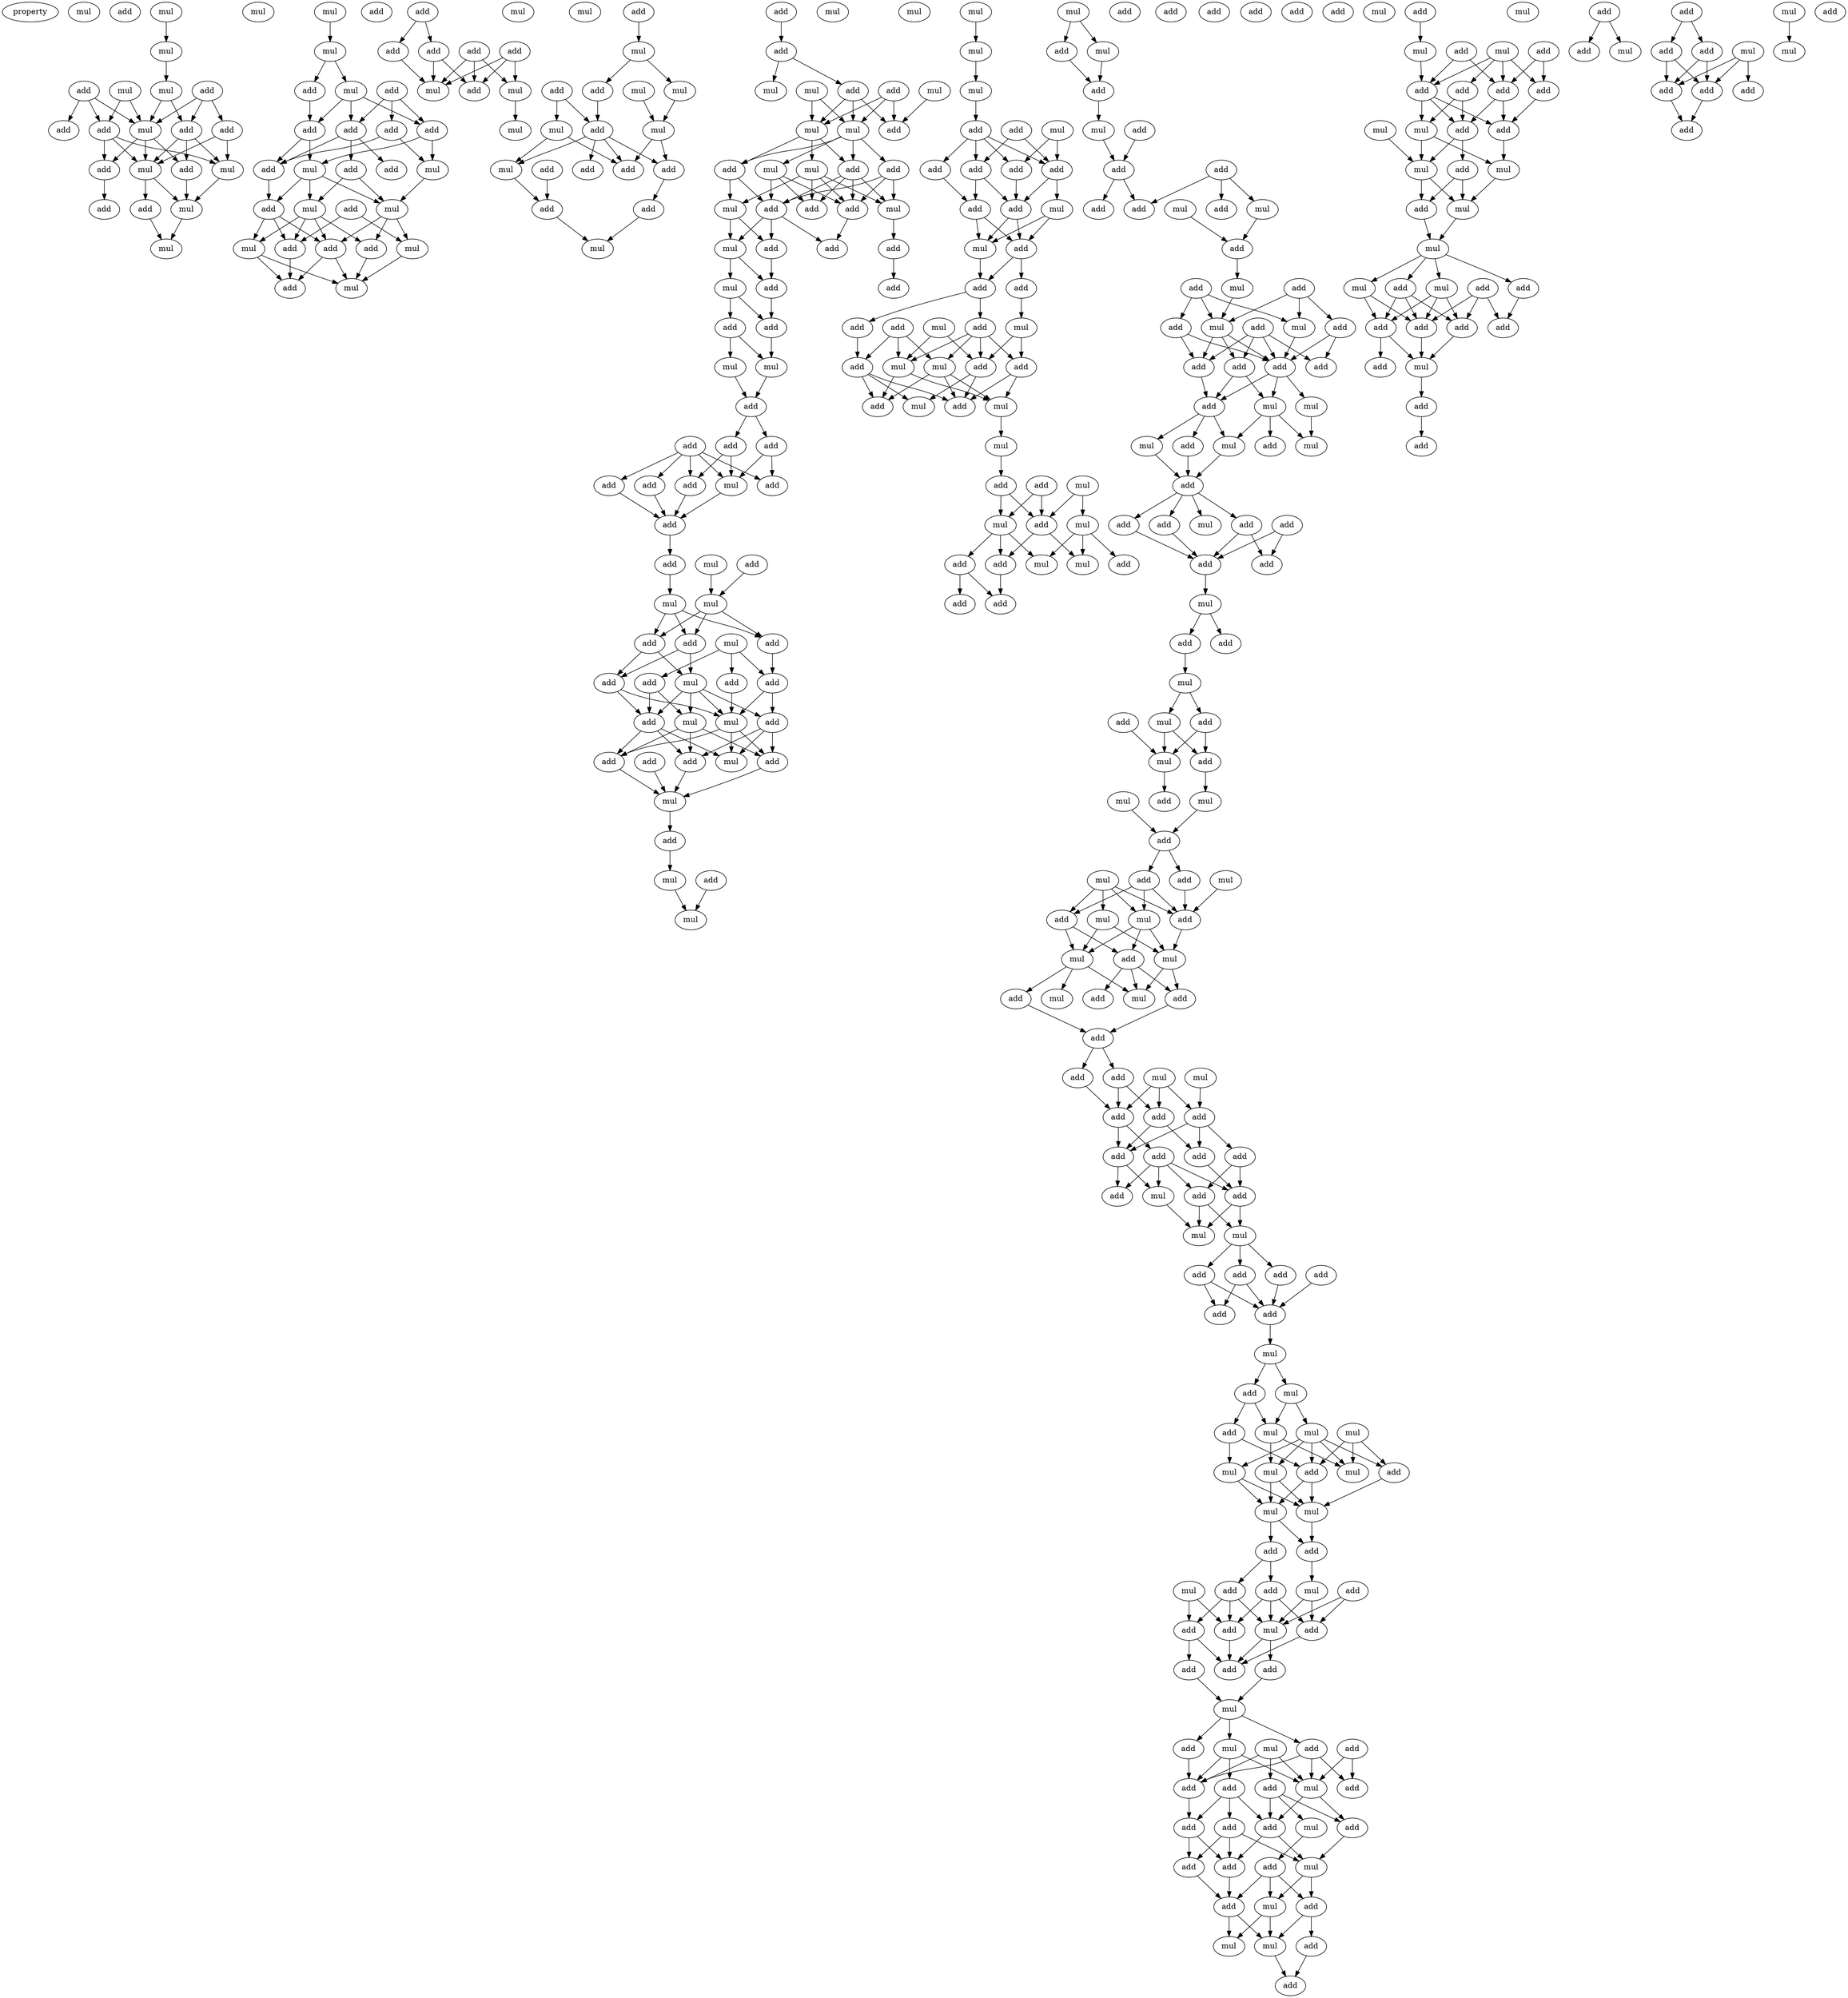 digraph {
    node [fontcolor=black]
    property [mul=2,lf=1.4]
    0 [ label = mul ];
    1 [ label = add ];
    2 [ label = mul ];
    3 [ label = mul ];
    4 [ label = mul ];
    5 [ label = mul ];
    6 [ label = mul ];
    7 [ label = add ];
    8 [ label = add ];
    9 [ label = mul ];
    10 [ label = add ];
    11 [ label = add ];
    12 [ label = add ];
    13 [ label = add ];
    14 [ label = mul ];
    15 [ label = add ];
    16 [ label = add ];
    17 [ label = mul ];
    18 [ label = add ];
    19 [ label = mul ];
    20 [ label = add ];
    21 [ label = mul ];
    22 [ label = mul ];
    23 [ label = mul ];
    24 [ label = mul ];
    25 [ label = add ];
    26 [ label = add ];
    27 [ label = add ];
    28 [ label = add ];
    29 [ label = add ];
    30 [ label = add ];
    31 [ label = mul ];
    32 [ label = add ];
    33 [ label = add ];
    34 [ label = mul ];
    35 [ label = add ];
    36 [ label = add ];
    37 [ label = mul ];
    38 [ label = mul ];
    39 [ label = add ];
    40 [ label = add ];
    41 [ label = mul ];
    42 [ label = mul ];
    43 [ label = add ];
    44 [ label = add ];
    45 [ label = add ];
    46 [ label = mul ];
    47 [ label = add ];
    48 [ label = add ];
    49 [ label = add ];
    50 [ label = add ];
    51 [ label = add ];
    52 [ label = add ];
    53 [ label = mul ];
    54 [ label = mul ];
    55 [ label = add ];
    56 [ label = mul ];
    57 [ label = mul ];
    58 [ label = mul ];
    59 [ label = add ];
    60 [ label = mul ];
    61 [ label = mul ];
    62 [ label = mul ];
    63 [ label = add ];
    64 [ label = add ];
    65 [ label = mul ];
    66 [ label = add ];
    67 [ label = mul ];
    68 [ label = add ];
    69 [ label = add ];
    70 [ label = add ];
    71 [ label = mul ];
    72 [ label = add ];
    73 [ label = add ];
    74 [ label = add ];
    75 [ label = mul ];
    76 [ label = add ];
    77 [ label = add ];
    78 [ label = mul ];
    79 [ label = mul ];
    80 [ label = add ];
    81 [ label = mul ];
    82 [ label = add ];
    83 [ label = mul ];
    84 [ label = add ];
    85 [ label = mul ];
    86 [ label = add ];
    87 [ label = add ];
    88 [ label = mul ];
    89 [ label = mul ];
    90 [ label = add ];
    91 [ label = add ];
    92 [ label = add ];
    93 [ label = mul ];
    94 [ label = add ];
    95 [ label = mul ];
    96 [ label = add ];
    97 [ label = mul ];
    98 [ label = add ];
    99 [ label = add ];
    100 [ label = add ];
    101 [ label = add ];
    102 [ label = mul ];
    103 [ label = add ];
    104 [ label = add ];
    105 [ label = mul ];
    106 [ label = mul ];
    107 [ label = mul ];
    108 [ label = mul ];
    109 [ label = add ];
    110 [ label = add ];
    111 [ label = add ];
    112 [ label = add ];
    113 [ label = add ];
    114 [ label = mul ];
    115 [ label = add ];
    116 [ label = add ];
    117 [ label = add ];
    118 [ label = add ];
    119 [ label = add ];
    120 [ label = mul ];
    121 [ label = add ];
    122 [ label = mul ];
    123 [ label = mul ];
    124 [ label = add ];
    125 [ label = add ];
    126 [ label = add ];
    127 [ label = mul ];
    128 [ label = add ];
    129 [ label = add ];
    130 [ label = mul ];
    131 [ label = add ];
    132 [ label = add ];
    133 [ label = add ];
    134 [ label = mul ];
    135 [ label = mul ];
    136 [ label = add ];
    137 [ label = add ];
    138 [ label = add ];
    139 [ label = add ];
    140 [ label = mul ];
    141 [ label = add ];
    142 [ label = mul ];
    143 [ label = add ];
    144 [ label = mul ];
    145 [ label = add ];
    146 [ label = mul ];
    147 [ label = mul ];
    148 [ label = mul ];
    149 [ label = mul ];
    150 [ label = add ];
    151 [ label = add ];
    152 [ label = mul ];
    153 [ label = add ];
    154 [ label = add ];
    155 [ label = add ];
    156 [ label = add ];
    157 [ label = add ];
    158 [ label = mul ];
    159 [ label = add ];
    160 [ label = add ];
    161 [ label = mul ];
    162 [ label = add ];
    163 [ label = add ];
    164 [ label = mul ];
    165 [ label = add ];
    166 [ label = add ];
    167 [ label = add ];
    168 [ label = mul ];
    169 [ label = mul ];
    170 [ label = add ];
    171 [ label = add ];
    172 [ label = mul ];
    173 [ label = add ];
    174 [ label = add ];
    175 [ label = mul ];
    176 [ label = add ];
    177 [ label = mul ];
    178 [ label = mul ];
    179 [ label = add ];
    180 [ label = mul ];
    181 [ label = add ];
    182 [ label = mul ];
    183 [ label = add ];
    184 [ label = mul ];
    185 [ label = add ];
    186 [ label = add ];
    187 [ label = mul ];
    188 [ label = add ];
    189 [ label = mul ];
    190 [ label = add ];
    191 [ label = add ];
    192 [ label = mul ];
    193 [ label = add ];
    194 [ label = add ];
    195 [ label = add ];
    196 [ label = mul ];
    197 [ label = add ];
    198 [ label = mul ];
    199 [ label = add ];
    200 [ label = add ];
    201 [ label = add ];
    202 [ label = mul ];
    203 [ label = add ];
    204 [ label = add ];
    205 [ label = mul ];
    206 [ label = add ];
    207 [ label = add ];
    208 [ label = add ];
    209 [ label = add ];
    210 [ label = mul ];
    211 [ label = add ];
    212 [ label = add ];
    213 [ label = mul ];
    214 [ label = add ];
    215 [ label = mul ];
    216 [ label = add ];
    217 [ label = add ];
    218 [ label = add ];
    219 [ label = add ];
    220 [ label = mul ];
    221 [ label = add ];
    222 [ label = mul ];
    223 [ label = mul ];
    224 [ label = add ];
    225 [ label = add ];
    226 [ label = mul ];
    227 [ label = mul ];
    228 [ label = add ];
    229 [ label = mul ];
    230 [ label = add ];
    231 [ label = add ];
    232 [ label = add ];
    233 [ label = add ];
    234 [ label = add ];
    235 [ label = add ];
    236 [ label = add ];
    237 [ label = mul ];
    238 [ label = add ];
    239 [ label = add ];
    240 [ label = mul ];
    241 [ label = mul ];
    242 [ label = add ];
    243 [ label = add ];
    244 [ label = add ];
    245 [ label = add ];
    246 [ label = mul ];
    247 [ label = add ];
    248 [ label = mul ];
    249 [ label = add ];
    250 [ label = mul ];
    251 [ label = add ];
    252 [ label = mul ];
    253 [ label = mul ];
    254 [ label = add ];
    255 [ label = add ];
    256 [ label = mul ];
    257 [ label = add ];
    258 [ label = mul ];
    259 [ label = add ];
    260 [ label = add ];
    261 [ label = mul ];
    262 [ label = mul ];
    263 [ label = add ];
    264 [ label = mul ];
    265 [ label = mul ];
    266 [ label = add ];
    267 [ label = add ];
    268 [ label = add ];
    269 [ label = mul ];
    270 [ label = add ];
    271 [ label = mul ];
    272 [ label = add ];
    273 [ label = add ];
    274 [ label = add ];
    275 [ label = add ];
    276 [ label = add ];
    277 [ label = add ];
    278 [ label = add ];
    279 [ label = add ];
    280 [ label = add ];
    281 [ label = mul ];
    282 [ label = add ];
    283 [ label = mul ];
    284 [ label = add ];
    285 [ label = add ];
    286 [ label = mul ];
    287 [ label = mul ];
    288 [ label = add ];
    289 [ label = add ];
    290 [ label = add ];
    291 [ label = add ];
    292 [ label = add ];
    293 [ label = add ];
    294 [ label = mul ];
    295 [ label = mul ];
    296 [ label = add ];
    297 [ label = mul ];
    298 [ label = add ];
    299 [ label = mul ];
    300 [ label = mul ];
    301 [ label = add ];
    302 [ label = mul ];
    303 [ label = mul ];
    304 [ label = add ];
    305 [ label = mul ];
    306 [ label = mul ];
    307 [ label = mul ];
    308 [ label = add ];
    309 [ label = add ];
    310 [ label = mul ];
    311 [ label = add ];
    312 [ label = add ];
    313 [ label = mul ];
    314 [ label = add ];
    315 [ label = mul ];
    316 [ label = add ];
    317 [ label = add ];
    318 [ label = add ];
    319 [ label = add ];
    320 [ label = add ];
    321 [ label = add ];
    322 [ label = mul ];
    323 [ label = add ];
    324 [ label = add ];
    325 [ label = mul ];
    326 [ label = add ];
    327 [ label = mul ];
    328 [ label = add ];
    329 [ label = add ];
    330 [ label = mul ];
    331 [ label = add ];
    332 [ label = add ];
    333 [ label = mul ];
    334 [ label = add ];
    335 [ label = add ];
    336 [ label = add ];
    337 [ label = add ];
    338 [ label = add ];
    339 [ label = mul ];
    340 [ label = add ];
    341 [ label = add ];
    342 [ label = add ];
    343 [ label = mul ];
    344 [ label = add ];
    345 [ label = add ];
    346 [ label = mul ];
    347 [ label = mul ];
    348 [ label = add ];
    349 [ label = add ];
    350 [ label = mul ];
    351 [ label = add ];
    352 [ label = add ];
    353 [ label = mul ];
    354 [ label = add ];
    355 [ label = add ];
    356 [ label = add ];
    357 [ label = add ];
    358 [ label = mul ];
    359 [ label = add ];
    360 [ label = add ];
    361 [ label = mul ];
    362 [ label = mul ];
    363 [ label = add ];
    364 [ label = mul ];
    365 [ label = mul ];
    366 [ label = add ];
    367 [ label = mul ];
    368 [ label = add ];
    369 [ label = mul ];
    370 [ label = add ];
    371 [ label = add ];
    372 [ label = mul ];
    373 [ label = add ];
    374 [ label = add ];
    375 [ label = add ];
    376 [ label = add ];
    377 [ label = mul ];
    378 [ label = add ];
    379 [ label = add ];
    380 [ label = mul ];
    381 [ label = add ];
    382 [ label = add ];
    383 [ label = add ];
    384 [ label = mul ];
    385 [ label = add ];
    386 [ label = mul ];
    387 [ label = add ];
    388 [ label = add ];
    389 [ label = add ];
    390 [ label = add ];
    391 [ label = mul ];
    392 [ label = add ];
    393 [ label = add ];
    394 [ label = add ];
    395 [ label = mul ];
    2 -> 4 [ name = 0 ];
    4 -> 6 [ name = 1 ];
    5 -> 9 [ name = 2 ];
    5 -> 13 [ name = 3 ];
    6 -> 9 [ name = 4 ];
    6 -> 11 [ name = 5 ];
    7 -> 9 [ name = 6 ];
    7 -> 11 [ name = 7 ];
    7 -> 12 [ name = 8 ];
    8 -> 9 [ name = 9 ];
    8 -> 10 [ name = 10 ];
    8 -> 13 [ name = 11 ];
    9 -> 15 [ name = 12 ];
    9 -> 16 [ name = 13 ];
    9 -> 17 [ name = 14 ];
    11 -> 14 [ name = 15 ];
    11 -> 16 [ name = 16 ];
    11 -> 17 [ name = 17 ];
    12 -> 14 [ name = 18 ];
    12 -> 17 [ name = 19 ];
    13 -> 14 [ name = 20 ];
    13 -> 15 [ name = 21 ];
    13 -> 17 [ name = 22 ];
    14 -> 19 [ name = 23 ];
    15 -> 20 [ name = 24 ];
    16 -> 19 [ name = 25 ];
    17 -> 18 [ name = 26 ];
    17 -> 19 [ name = 27 ];
    18 -> 22 [ name = 28 ];
    19 -> 22 [ name = 29 ];
    21 -> 23 [ name = 30 ];
    23 -> 24 [ name = 31 ];
    23 -> 25 [ name = 32 ];
    24 -> 27 [ name = 33 ];
    24 -> 28 [ name = 34 ];
    24 -> 30 [ name = 35 ];
    25 -> 30 [ name = 36 ];
    26 -> 27 [ name = 37 ];
    26 -> 28 [ name = 38 ];
    26 -> 29 [ name = 39 ];
    27 -> 31 [ name = 40 ];
    27 -> 34 [ name = 41 ];
    28 -> 32 [ name = 42 ];
    28 -> 33 [ name = 43 ];
    28 -> 35 [ name = 44 ];
    29 -> 31 [ name = 45 ];
    29 -> 33 [ name = 46 ];
    30 -> 33 [ name = 47 ];
    30 -> 34 [ name = 48 ];
    31 -> 38 [ name = 49 ];
    33 -> 39 [ name = 50 ];
    34 -> 37 [ name = 51 ];
    34 -> 38 [ name = 52 ];
    34 -> 39 [ name = 53 ];
    35 -> 37 [ name = 54 ];
    35 -> 38 [ name = 55 ];
    36 -> 42 [ name = 56 ];
    36 -> 44 [ name = 57 ];
    37 -> 40 [ name = 58 ];
    37 -> 41 [ name = 59 ];
    37 -> 43 [ name = 60 ];
    37 -> 44 [ name = 61 ];
    38 -> 40 [ name = 62 ];
    38 -> 42 [ name = 63 ];
    38 -> 43 [ name = 64 ];
    39 -> 41 [ name = 65 ];
    39 -> 43 [ name = 66 ];
    39 -> 44 [ name = 67 ];
    40 -> 46 [ name = 68 ];
    41 -> 45 [ name = 69 ];
    41 -> 46 [ name = 70 ];
    42 -> 46 [ name = 71 ];
    43 -> 45 [ name = 72 ];
    43 -> 46 [ name = 73 ];
    44 -> 45 [ name = 74 ];
    48 -> 50 [ name = 75 ];
    48 -> 51 [ name = 76 ];
    49 -> 53 [ name = 77 ];
    49 -> 54 [ name = 78 ];
    49 -> 55 [ name = 79 ];
    50 -> 54 [ name = 80 ];
    51 -> 54 [ name = 81 ];
    51 -> 55 [ name = 82 ];
    52 -> 53 [ name = 83 ];
    52 -> 54 [ name = 84 ];
    52 -> 55 [ name = 85 ];
    53 -> 56 [ name = 86 ];
    59 -> 60 [ name = 87 ];
    60 -> 62 [ name = 88 ];
    60 -> 64 [ name = 89 ];
    61 -> 65 [ name = 90 ];
    62 -> 65 [ name = 91 ];
    63 -> 66 [ name = 92 ];
    63 -> 67 [ name = 93 ];
    64 -> 66 [ name = 94 ];
    65 -> 68 [ name = 95 ];
    65 -> 70 [ name = 96 ];
    66 -> 68 [ name = 97 ];
    66 -> 70 [ name = 98 ];
    66 -> 71 [ name = 99 ];
    66 -> 72 [ name = 100 ];
    67 -> 70 [ name = 101 ];
    67 -> 71 [ name = 102 ];
    68 -> 74 [ name = 103 ];
    69 -> 73 [ name = 104 ];
    71 -> 73 [ name = 105 ];
    73 -> 75 [ name = 106 ];
    74 -> 75 [ name = 107 ];
    76 -> 77 [ name = 108 ];
    77 -> 79 [ name = 109 ];
    77 -> 80 [ name = 110 ];
    78 -> 83 [ name = 111 ];
    78 -> 85 [ name = 112 ];
    80 -> 83 [ name = 113 ];
    80 -> 84 [ name = 114 ];
    80 -> 85 [ name = 115 ];
    81 -> 84 [ name = 116 ];
    82 -> 83 [ name = 117 ];
    82 -> 84 [ name = 118 ];
    82 -> 85 [ name = 119 ];
    83 -> 86 [ name = 120 ];
    83 -> 87 [ name = 121 ];
    83 -> 88 [ name = 122 ];
    85 -> 86 [ name = 123 ];
    85 -> 87 [ name = 124 ];
    85 -> 89 [ name = 125 ];
    85 -> 90 [ name = 126 ];
    86 -> 93 [ name = 127 ];
    86 -> 94 [ name = 128 ];
    87 -> 91 [ name = 129 ];
    87 -> 92 [ name = 130 ];
    87 -> 94 [ name = 131 ];
    87 -> 95 [ name = 132 ];
    88 -> 91 [ name = 133 ];
    88 -> 92 [ name = 134 ];
    88 -> 93 [ name = 135 ];
    88 -> 95 [ name = 136 ];
    89 -> 91 [ name = 137 ];
    89 -> 92 [ name = 138 ];
    89 -> 94 [ name = 139 ];
    90 -> 92 [ name = 140 ];
    90 -> 94 [ name = 141 ];
    90 -> 95 [ name = 142 ];
    92 -> 99 [ name = 143 ];
    93 -> 97 [ name = 144 ];
    93 -> 98 [ name = 145 ];
    94 -> 97 [ name = 146 ];
    94 -> 98 [ name = 147 ];
    94 -> 99 [ name = 148 ];
    95 -> 96 [ name = 149 ];
    96 -> 101 [ name = 150 ];
    97 -> 100 [ name = 151 ];
    97 -> 102 [ name = 152 ];
    98 -> 100 [ name = 153 ];
    100 -> 103 [ name = 154 ];
    102 -> 103 [ name = 155 ];
    102 -> 104 [ name = 156 ];
    103 -> 108 [ name = 157 ];
    104 -> 107 [ name = 158 ];
    104 -> 108 [ name = 159 ];
    107 -> 109 [ name = 160 ];
    108 -> 109 [ name = 161 ];
    109 -> 110 [ name = 162 ];
    109 -> 112 [ name = 163 ];
    110 -> 114 [ name = 164 ];
    110 -> 115 [ name = 165 ];
    111 -> 113 [ name = 166 ];
    111 -> 114 [ name = 167 ];
    111 -> 115 [ name = 168 ];
    111 -> 116 [ name = 169 ];
    111 -> 117 [ name = 170 ];
    112 -> 114 [ name = 171 ];
    112 -> 117 [ name = 172 ];
    113 -> 118 [ name = 173 ];
    114 -> 118 [ name = 174 ];
    116 -> 118 [ name = 175 ];
    117 -> 118 [ name = 176 ];
    118 -> 119 [ name = 177 ];
    119 -> 122 [ name = 178 ];
    120 -> 123 [ name = 179 ];
    121 -> 123 [ name = 180 ];
    122 -> 124 [ name = 181 ];
    122 -> 125 [ name = 182 ];
    122 -> 126 [ name = 183 ];
    123 -> 124 [ name = 184 ];
    123 -> 125 [ name = 185 ];
    123 -> 126 [ name = 186 ];
    124 -> 129 [ name = 187 ];
    124 -> 130 [ name = 188 ];
    125 -> 128 [ name = 189 ];
    126 -> 129 [ name = 190 ];
    126 -> 130 [ name = 191 ];
    127 -> 128 [ name = 192 ];
    127 -> 131 [ name = 193 ];
    127 -> 132 [ name = 194 ];
    128 -> 135 [ name = 195 ];
    128 -> 136 [ name = 196 ];
    129 -> 133 [ name = 197 ];
    129 -> 135 [ name = 198 ];
    130 -> 133 [ name = 199 ];
    130 -> 134 [ name = 200 ];
    130 -> 135 [ name = 201 ];
    130 -> 136 [ name = 202 ];
    131 -> 133 [ name = 203 ];
    131 -> 134 [ name = 204 ];
    132 -> 135 [ name = 205 ];
    133 -> 137 [ name = 206 ];
    133 -> 139 [ name = 207 ];
    133 -> 140 [ name = 208 ];
    134 -> 137 [ name = 209 ];
    134 -> 139 [ name = 210 ];
    134 -> 141 [ name = 211 ];
    135 -> 137 [ name = 212 ];
    135 -> 140 [ name = 213 ];
    135 -> 141 [ name = 214 ];
    136 -> 139 [ name = 215 ];
    136 -> 140 [ name = 216 ];
    136 -> 141 [ name = 217 ];
    137 -> 142 [ name = 218 ];
    138 -> 142 [ name = 219 ];
    139 -> 142 [ name = 220 ];
    141 -> 142 [ name = 221 ];
    142 -> 143 [ name = 222 ];
    143 -> 144 [ name = 223 ];
    144 -> 147 [ name = 224 ];
    145 -> 147 [ name = 225 ];
    146 -> 148 [ name = 226 ];
    148 -> 149 [ name = 227 ];
    149 -> 150 [ name = 228 ];
    150 -> 153 [ name = 229 ];
    150 -> 154 [ name = 230 ];
    150 -> 155 [ name = 231 ];
    150 -> 156 [ name = 232 ];
    151 -> 154 [ name = 233 ];
    151 -> 155 [ name = 234 ];
    152 -> 153 [ name = 235 ];
    152 -> 155 [ name = 236 ];
    153 -> 159 [ name = 237 ];
    154 -> 157 [ name = 238 ];
    154 -> 159 [ name = 239 ];
    155 -> 158 [ name = 240 ];
    155 -> 159 [ name = 241 ];
    156 -> 157 [ name = 242 ];
    157 -> 160 [ name = 243 ];
    157 -> 161 [ name = 244 ];
    158 -> 160 [ name = 245 ];
    158 -> 161 [ name = 246 ];
    159 -> 160 [ name = 247 ];
    159 -> 161 [ name = 248 ];
    160 -> 162 [ name = 249 ];
    160 -> 163 [ name = 250 ];
    161 -> 162 [ name = 251 ];
    162 -> 165 [ name = 252 ];
    162 -> 167 [ name = 253 ];
    163 -> 168 [ name = 254 ];
    164 -> 172 [ name = 255 ];
    164 -> 173 [ name = 256 ];
    165 -> 171 [ name = 257 ];
    166 -> 169 [ name = 258 ];
    166 -> 171 [ name = 259 ];
    166 -> 172 [ name = 260 ];
    167 -> 169 [ name = 261 ];
    167 -> 170 [ name = 262 ];
    167 -> 172 [ name = 263 ];
    167 -> 173 [ name = 264 ];
    168 -> 170 [ name = 265 ];
    168 -> 173 [ name = 266 ];
    169 -> 174 [ name = 267 ];
    169 -> 176 [ name = 268 ];
    169 -> 177 [ name = 269 ];
    170 -> 176 [ name = 270 ];
    170 -> 177 [ name = 271 ];
    171 -> 174 [ name = 272 ];
    171 -> 175 [ name = 273 ];
    171 -> 176 [ name = 274 ];
    172 -> 174 [ name = 275 ];
    172 -> 177 [ name = 276 ];
    173 -> 175 [ name = 277 ];
    173 -> 176 [ name = 278 ];
    177 -> 178 [ name = 279 ];
    178 -> 181 [ name = 280 ];
    179 -> 183 [ name = 281 ];
    179 -> 184 [ name = 282 ];
    180 -> 182 [ name = 283 ];
    180 -> 183 [ name = 284 ];
    181 -> 183 [ name = 285 ];
    181 -> 184 [ name = 286 ];
    182 -> 187 [ name = 287 ];
    182 -> 188 [ name = 288 ];
    182 -> 189 [ name = 289 ];
    183 -> 186 [ name = 290 ];
    183 -> 189 [ name = 291 ];
    184 -> 185 [ name = 292 ];
    184 -> 186 [ name = 293 ];
    184 -> 187 [ name = 294 ];
    185 -> 190 [ name = 295 ];
    185 -> 191 [ name = 296 ];
    186 -> 191 [ name = 297 ];
    192 -> 193 [ name = 298 ];
    192 -> 196 [ name = 299 ];
    193 -> 197 [ name = 300 ];
    196 -> 197 [ name = 301 ];
    197 -> 198 [ name = 302 ];
    198 -> 201 [ name = 303 ];
    199 -> 201 [ name = 304 ];
    200 -> 202 [ name = 305 ];
    200 -> 203 [ name = 306 ];
    200 -> 206 [ name = 307 ];
    201 -> 204 [ name = 308 ];
    201 -> 206 [ name = 309 ];
    202 -> 207 [ name = 310 ];
    205 -> 207 [ name = 311 ];
    207 -> 210 [ name = 312 ];
    208 -> 211 [ name = 313 ];
    208 -> 213 [ name = 314 ];
    208 -> 215 [ name = 315 ];
    209 -> 212 [ name = 316 ];
    209 -> 213 [ name = 317 ];
    209 -> 215 [ name = 318 ];
    210 -> 213 [ name = 319 ];
    211 -> 216 [ name = 320 ];
    211 -> 219 [ name = 321 ];
    212 -> 216 [ name = 322 ];
    212 -> 218 [ name = 323 ];
    213 -> 216 [ name = 324 ];
    213 -> 217 [ name = 325 ];
    213 -> 219 [ name = 326 ];
    214 -> 216 [ name = 327 ];
    214 -> 217 [ name = 328 ];
    214 -> 218 [ name = 329 ];
    214 -> 219 [ name = 330 ];
    215 -> 216 [ name = 331 ];
    216 -> 220 [ name = 332 ];
    216 -> 221 [ name = 333 ];
    216 -> 222 [ name = 334 ];
    217 -> 221 [ name = 335 ];
    217 -> 222 [ name = 336 ];
    219 -> 221 [ name = 337 ];
    220 -> 223 [ name = 338 ];
    221 -> 224 [ name = 339 ];
    221 -> 226 [ name = 340 ];
    221 -> 227 [ name = 341 ];
    222 -> 223 [ name = 342 ];
    222 -> 225 [ name = 343 ];
    222 -> 227 [ name = 344 ];
    224 -> 228 [ name = 345 ];
    226 -> 228 [ name = 346 ];
    227 -> 228 [ name = 347 ];
    228 -> 229 [ name = 348 ];
    228 -> 230 [ name = 349 ];
    228 -> 231 [ name = 350 ];
    228 -> 233 [ name = 351 ];
    230 -> 234 [ name = 352 ];
    231 -> 234 [ name = 353 ];
    231 -> 235 [ name = 354 ];
    232 -> 234 [ name = 355 ];
    232 -> 235 [ name = 356 ];
    233 -> 234 [ name = 357 ];
    234 -> 237 [ name = 358 ];
    237 -> 238 [ name = 359 ];
    237 -> 239 [ name = 360 ];
    238 -> 240 [ name = 361 ];
    240 -> 241 [ name = 362 ];
    240 -> 243 [ name = 363 ];
    241 -> 245 [ name = 364 ];
    241 -> 246 [ name = 365 ];
    243 -> 245 [ name = 366 ];
    243 -> 246 [ name = 367 ];
    244 -> 246 [ name = 368 ];
    245 -> 248 [ name = 369 ];
    246 -> 249 [ name = 370 ];
    248 -> 251 [ name = 371 ];
    250 -> 251 [ name = 372 ];
    251 -> 254 [ name = 373 ];
    251 -> 255 [ name = 374 ];
    252 -> 259 [ name = 375 ];
    253 -> 256 [ name = 376 ];
    253 -> 257 [ name = 377 ];
    253 -> 258 [ name = 378 ];
    253 -> 259 [ name = 379 ];
    254 -> 259 [ name = 380 ];
    255 -> 257 [ name = 381 ];
    255 -> 258 [ name = 382 ];
    255 -> 259 [ name = 383 ];
    256 -> 261 [ name = 384 ];
    256 -> 262 [ name = 385 ];
    257 -> 260 [ name = 386 ];
    257 -> 261 [ name = 387 ];
    258 -> 260 [ name = 388 ];
    258 -> 261 [ name = 389 ];
    258 -> 262 [ name = 390 ];
    259 -> 262 [ name = 391 ];
    260 -> 264 [ name = 392 ];
    260 -> 266 [ name = 393 ];
    260 -> 267 [ name = 394 ];
    261 -> 263 [ name = 395 ];
    261 -> 264 [ name = 396 ];
    261 -> 265 [ name = 397 ];
    262 -> 264 [ name = 398 ];
    262 -> 266 [ name = 399 ];
    263 -> 268 [ name = 400 ];
    266 -> 268 [ name = 401 ];
    268 -> 270 [ name = 402 ];
    268 -> 273 [ name = 403 ];
    269 -> 274 [ name = 404 ];
    269 -> 275 [ name = 405 ];
    269 -> 276 [ name = 406 ];
    270 -> 275 [ name = 407 ];
    270 -> 276 [ name = 408 ];
    271 -> 274 [ name = 409 ];
    273 -> 276 [ name = 410 ];
    274 -> 278 [ name = 411 ];
    274 -> 279 [ name = 412 ];
    274 -> 280 [ name = 413 ];
    275 -> 278 [ name = 414 ];
    275 -> 279 [ name = 415 ];
    276 -> 277 [ name = 416 ];
    276 -> 278 [ name = 417 ];
    277 -> 281 [ name = 418 ];
    277 -> 282 [ name = 419 ];
    277 -> 284 [ name = 420 ];
    277 -> 285 [ name = 421 ];
    278 -> 281 [ name = 422 ];
    278 -> 285 [ name = 423 ];
    279 -> 284 [ name = 424 ];
    280 -> 282 [ name = 425 ];
    280 -> 284 [ name = 426 ];
    281 -> 286 [ name = 427 ];
    282 -> 286 [ name = 428 ];
    282 -> 287 [ name = 429 ];
    284 -> 286 [ name = 430 ];
    284 -> 287 [ name = 431 ];
    287 -> 289 [ name = 432 ];
    287 -> 290 [ name = 433 ];
    287 -> 291 [ name = 434 ];
    288 -> 292 [ name = 435 ];
    289 -> 292 [ name = 436 ];
    289 -> 293 [ name = 437 ];
    290 -> 292 [ name = 438 ];
    291 -> 292 [ name = 439 ];
    291 -> 293 [ name = 440 ];
    292 -> 294 [ name = 441 ];
    294 -> 295 [ name = 442 ];
    294 -> 296 [ name = 443 ];
    295 -> 297 [ name = 444 ];
    295 -> 300 [ name = 445 ];
    296 -> 297 [ name = 446 ];
    296 -> 298 [ name = 447 ];
    297 -> 302 [ name = 448 ];
    297 -> 303 [ name = 449 ];
    298 -> 304 [ name = 450 ];
    298 -> 305 [ name = 451 ];
    299 -> 301 [ name = 452 ];
    299 -> 303 [ name = 453 ];
    299 -> 304 [ name = 454 ];
    300 -> 301 [ name = 455 ];
    300 -> 302 [ name = 456 ];
    300 -> 303 [ name = 457 ];
    300 -> 304 [ name = 458 ];
    300 -> 305 [ name = 459 ];
    301 -> 306 [ name = 460 ];
    302 -> 306 [ name = 461 ];
    302 -> 307 [ name = 462 ];
    304 -> 306 [ name = 463 ];
    304 -> 307 [ name = 464 ];
    305 -> 306 [ name = 465 ];
    305 -> 307 [ name = 466 ];
    306 -> 308 [ name = 467 ];
    307 -> 308 [ name = 468 ];
    307 -> 309 [ name = 469 ];
    308 -> 310 [ name = 470 ];
    309 -> 311 [ name = 471 ];
    309 -> 312 [ name = 472 ];
    310 -> 315 [ name = 473 ];
    310 -> 317 [ name = 474 ];
    311 -> 315 [ name = 475 ];
    311 -> 316 [ name = 476 ];
    311 -> 318 [ name = 477 ];
    312 -> 315 [ name = 478 ];
    312 -> 316 [ name = 479 ];
    312 -> 317 [ name = 480 ];
    313 -> 316 [ name = 481 ];
    313 -> 318 [ name = 482 ];
    314 -> 315 [ name = 483 ];
    314 -> 317 [ name = 484 ];
    315 -> 319 [ name = 485 ];
    315 -> 321 [ name = 486 ];
    316 -> 321 [ name = 487 ];
    317 -> 321 [ name = 488 ];
    318 -> 320 [ name = 489 ];
    318 -> 321 [ name = 490 ];
    319 -> 322 [ name = 491 ];
    320 -> 322 [ name = 492 ];
    322 -> 323 [ name = 493 ];
    322 -> 325 [ name = 494 ];
    322 -> 326 [ name = 495 ];
    323 -> 328 [ name = 496 ];
    323 -> 330 [ name = 497 ];
    323 -> 331 [ name = 498 ];
    324 -> 330 [ name = 499 ];
    324 -> 331 [ name = 500 ];
    325 -> 328 [ name = 501 ];
    325 -> 330 [ name = 502 ];
    325 -> 332 [ name = 503 ];
    326 -> 328 [ name = 504 ];
    327 -> 328 [ name = 505 ];
    327 -> 329 [ name = 506 ];
    327 -> 330 [ name = 507 ];
    328 -> 334 [ name = 508 ];
    329 -> 333 [ name = 509 ];
    329 -> 336 [ name = 510 ];
    329 -> 337 [ name = 511 ];
    330 -> 336 [ name = 512 ];
    330 -> 337 [ name = 513 ];
    332 -> 334 [ name = 514 ];
    332 -> 335 [ name = 515 ];
    332 -> 336 [ name = 516 ];
    333 -> 338 [ name = 517 ];
    334 -> 340 [ name = 518 ];
    334 -> 341 [ name = 519 ];
    335 -> 339 [ name = 520 ];
    335 -> 340 [ name = 521 ];
    335 -> 341 [ name = 522 ];
    336 -> 339 [ name = 523 ];
    336 -> 341 [ name = 524 ];
    337 -> 339 [ name = 525 ];
    338 -> 342 [ name = 526 ];
    338 -> 343 [ name = 527 ];
    338 -> 344 [ name = 528 ];
    339 -> 342 [ name = 529 ];
    339 -> 343 [ name = 530 ];
    340 -> 344 [ name = 531 ];
    341 -> 344 [ name = 532 ];
    342 -> 345 [ name = 533 ];
    342 -> 346 [ name = 534 ];
    343 -> 346 [ name = 535 ];
    343 -> 347 [ name = 536 ];
    344 -> 346 [ name = 537 ];
    344 -> 347 [ name = 538 ];
    345 -> 348 [ name = 539 ];
    346 -> 348 [ name = 540 ];
    349 -> 353 [ name = 541 ];
    350 -> 354 [ name = 542 ];
    350 -> 355 [ name = 543 ];
    350 -> 356 [ name = 544 ];
    350 -> 357 [ name = 545 ];
    351 -> 354 [ name = 546 ];
    351 -> 356 [ name = 547 ];
    352 -> 354 [ name = 548 ];
    352 -> 357 [ name = 549 ];
    353 -> 357 [ name = 550 ];
    354 -> 359 [ name = 551 ];
    354 -> 360 [ name = 552 ];
    355 -> 358 [ name = 553 ];
    355 -> 359 [ name = 554 ];
    356 -> 360 [ name = 555 ];
    357 -> 358 [ name = 556 ];
    357 -> 359 [ name = 557 ];
    357 -> 360 [ name = 558 ];
    358 -> 362 [ name = 559 ];
    358 -> 364 [ name = 560 ];
    359 -> 362 [ name = 561 ];
    359 -> 363 [ name = 562 ];
    360 -> 364 [ name = 563 ];
    361 -> 362 [ name = 564 ];
    362 -> 365 [ name = 565 ];
    362 -> 366 [ name = 566 ];
    363 -> 365 [ name = 567 ];
    363 -> 366 [ name = 568 ];
    364 -> 365 [ name = 569 ];
    365 -> 367 [ name = 570 ];
    366 -> 367 [ name = 571 ];
    367 -> 368 [ name = 572 ];
    367 -> 369 [ name = 573 ];
    367 -> 371 [ name = 574 ];
    367 -> 372 [ name = 575 ];
    368 -> 373 [ name = 576 ];
    368 -> 374 [ name = 577 ];
    368 -> 376 [ name = 578 ];
    369 -> 373 [ name = 579 ];
    369 -> 374 [ name = 580 ];
    369 -> 376 [ name = 581 ];
    370 -> 373 [ name = 582 ];
    370 -> 374 [ name = 583 ];
    370 -> 375 [ name = 584 ];
    371 -> 375 [ name = 585 ];
    372 -> 373 [ name = 586 ];
    372 -> 376 [ name = 587 ];
    373 -> 377 [ name = 588 ];
    374 -> 377 [ name = 589 ];
    376 -> 377 [ name = 590 ];
    376 -> 378 [ name = 591 ];
    377 -> 379 [ name = 592 ];
    379 -> 381 [ name = 593 ];
    382 -> 383 [ name = 594 ];
    382 -> 384 [ name = 595 ];
    385 -> 387 [ name = 596 ];
    385 -> 388 [ name = 597 ];
    386 -> 389 [ name = 598 ];
    386 -> 390 [ name = 599 ];
    386 -> 392 [ name = 600 ];
    387 -> 389 [ name = 601 ];
    387 -> 390 [ name = 602 ];
    388 -> 389 [ name = 603 ];
    388 -> 390 [ name = 604 ];
    389 -> 394 [ name = 605 ];
    390 -> 394 [ name = 606 ];
    391 -> 395 [ name = 607 ];
}

